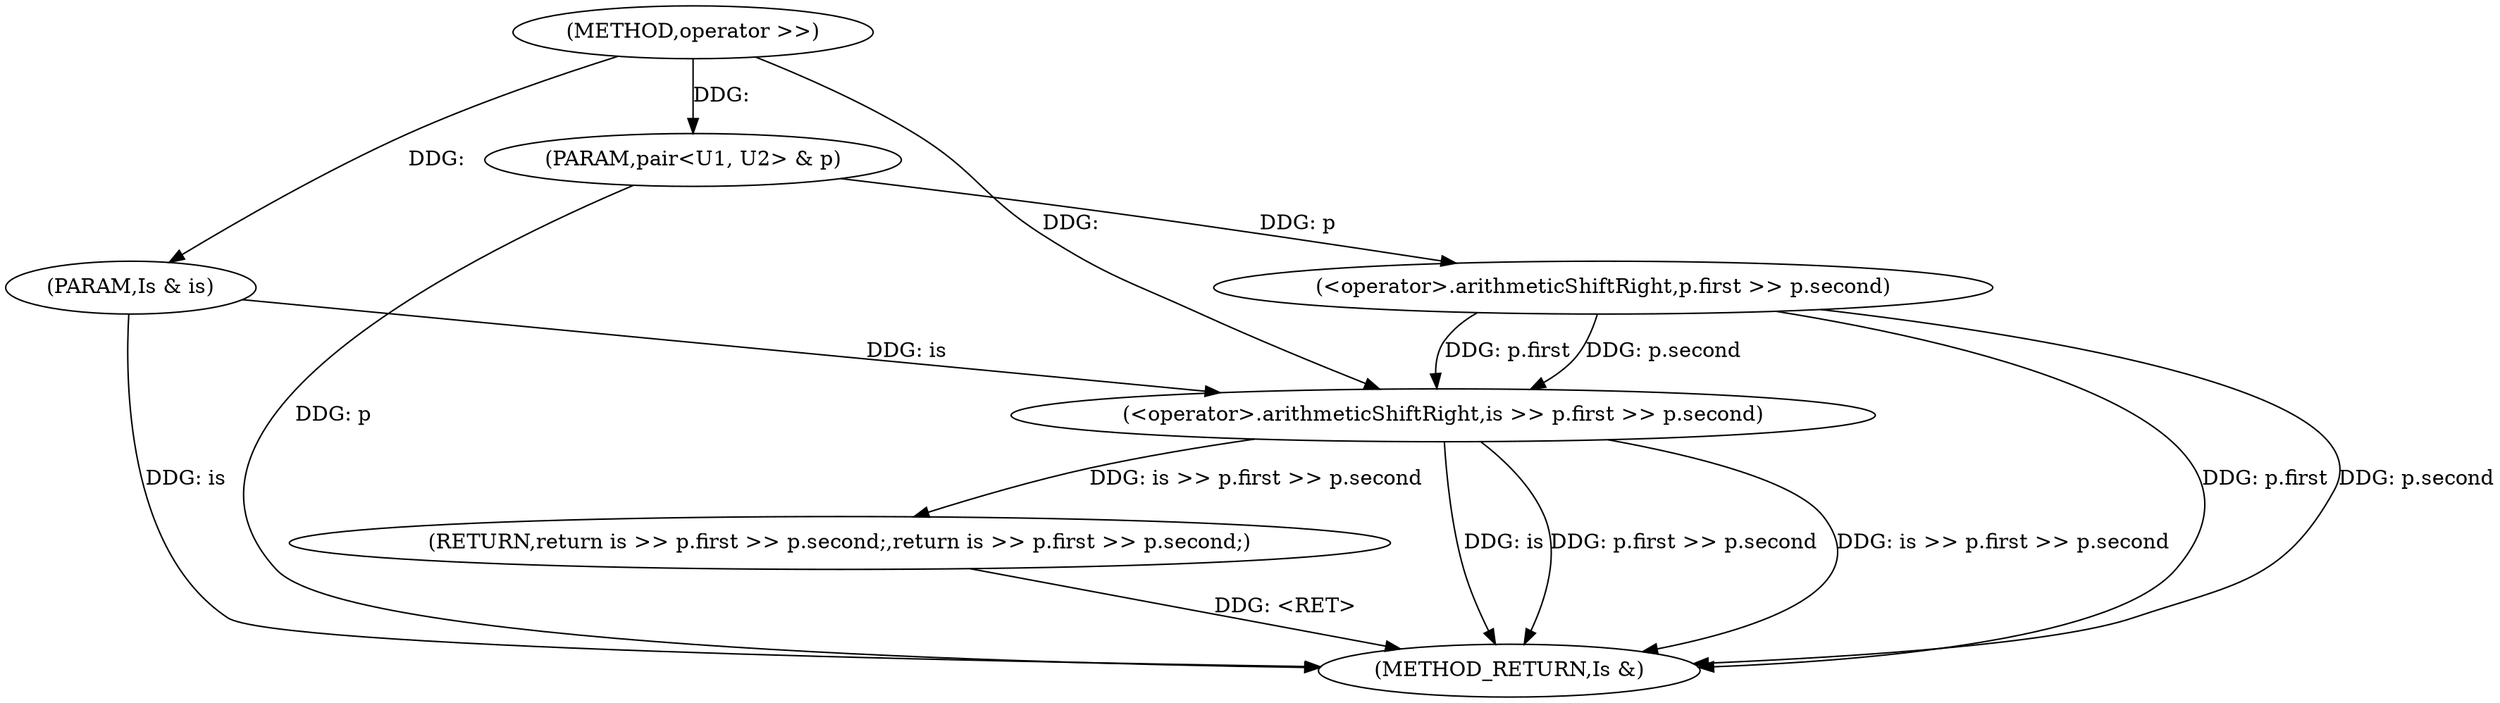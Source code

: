 digraph "operator >>" {  
"1000112" [label = "(METHOD,operator >>)" ]
"1000126" [label = "(METHOD_RETURN,Is &)" ]
"1000113" [label = "(PARAM,Is & is)" ]
"1000114" [label = "(PARAM,pair<U1, U2> & p)" ]
"1000116" [label = "(RETURN,return is >> p.first >> p.second;,return is >> p.first >> p.second;)" ]
"1000117" [label = "(<operator>.arithmeticShiftRight,is >> p.first >> p.second)" ]
"1000119" [label = "(<operator>.arithmeticShiftRight,p.first >> p.second)" ]
  "1000116" -> "1000126"  [ label = "DDG: <RET>"] 
  "1000113" -> "1000126"  [ label = "DDG: is"] 
  "1000114" -> "1000126"  [ label = "DDG: p"] 
  "1000117" -> "1000126"  [ label = "DDG: is"] 
  "1000119" -> "1000126"  [ label = "DDG: p.first"] 
  "1000119" -> "1000126"  [ label = "DDG: p.second"] 
  "1000117" -> "1000126"  [ label = "DDG: p.first >> p.second"] 
  "1000117" -> "1000126"  [ label = "DDG: is >> p.first >> p.second"] 
  "1000112" -> "1000113"  [ label = "DDG: "] 
  "1000112" -> "1000114"  [ label = "DDG: "] 
  "1000117" -> "1000116"  [ label = "DDG: is >> p.first >> p.second"] 
  "1000113" -> "1000117"  [ label = "DDG: is"] 
  "1000112" -> "1000117"  [ label = "DDG: "] 
  "1000119" -> "1000117"  [ label = "DDG: p.first"] 
  "1000119" -> "1000117"  [ label = "DDG: p.second"] 
  "1000114" -> "1000119"  [ label = "DDG: p"] 
}
